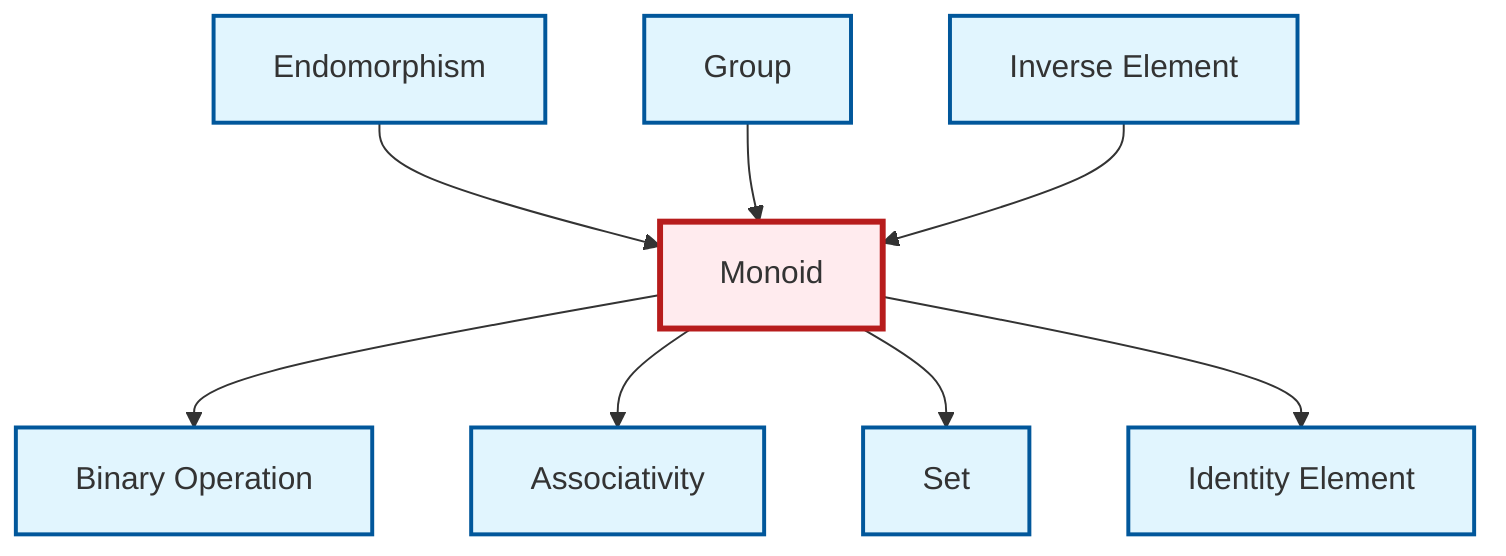graph TD
    classDef definition fill:#e1f5fe,stroke:#01579b,stroke-width:2px
    classDef theorem fill:#f3e5f5,stroke:#4a148c,stroke-width:2px
    classDef axiom fill:#fff3e0,stroke:#e65100,stroke-width:2px
    classDef example fill:#e8f5e9,stroke:#1b5e20,stroke-width:2px
    classDef current fill:#ffebee,stroke:#b71c1c,stroke-width:3px
    def-set["Set"]:::definition
    def-associativity["Associativity"]:::definition
    def-group["Group"]:::definition
    def-inverse-element["Inverse Element"]:::definition
    def-identity-element["Identity Element"]:::definition
    def-binary-operation["Binary Operation"]:::definition
    def-monoid["Monoid"]:::definition
    def-endomorphism["Endomorphism"]:::definition
    def-monoid --> def-binary-operation
    def-monoid --> def-associativity
    def-endomorphism --> def-monoid
    def-group --> def-monoid
    def-monoid --> def-set
    def-inverse-element --> def-monoid
    def-monoid --> def-identity-element
    class def-monoid current